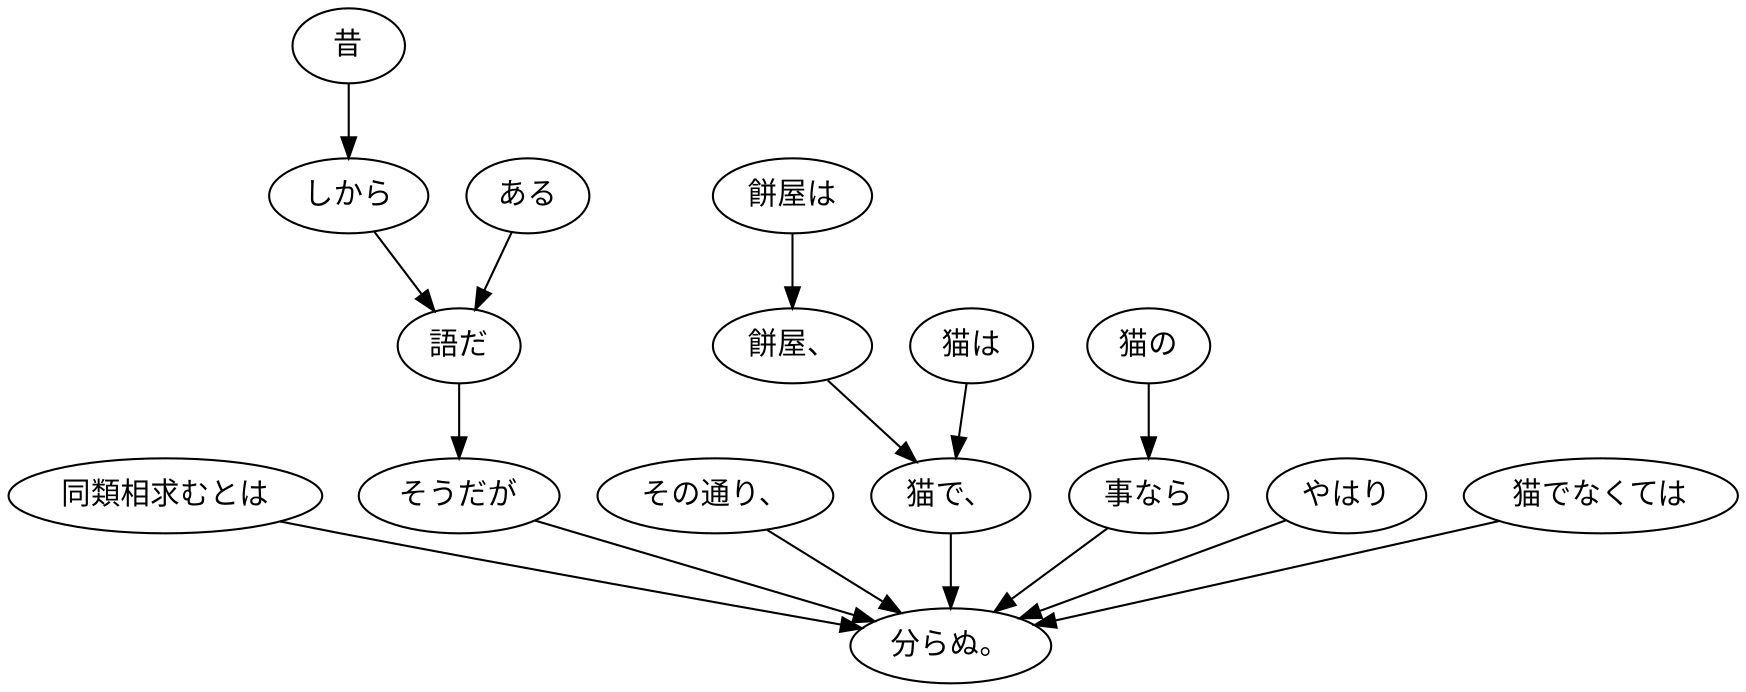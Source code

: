digraph graph364 {
	node0 [label="同類相求むとは"];
	node1 [label="昔"];
	node2 [label="しから"];
	node3 [label="ある"];
	node4 [label="語だ"];
	node5 [label="そうだが"];
	node6 [label="その通り、"];
	node7 [label="餅屋は"];
	node8 [label="餅屋、"];
	node9 [label="猫は"];
	node10 [label="猫で、"];
	node11 [label="猫の"];
	node12 [label="事なら"];
	node13 [label="やはり"];
	node14 [label="猫でなくては"];
	node15 [label="分らぬ。"];
	node0 -> node15;
	node1 -> node2;
	node2 -> node4;
	node3 -> node4;
	node4 -> node5;
	node5 -> node15;
	node6 -> node15;
	node7 -> node8;
	node8 -> node10;
	node9 -> node10;
	node10 -> node15;
	node11 -> node12;
	node12 -> node15;
	node13 -> node15;
	node14 -> node15;
}
